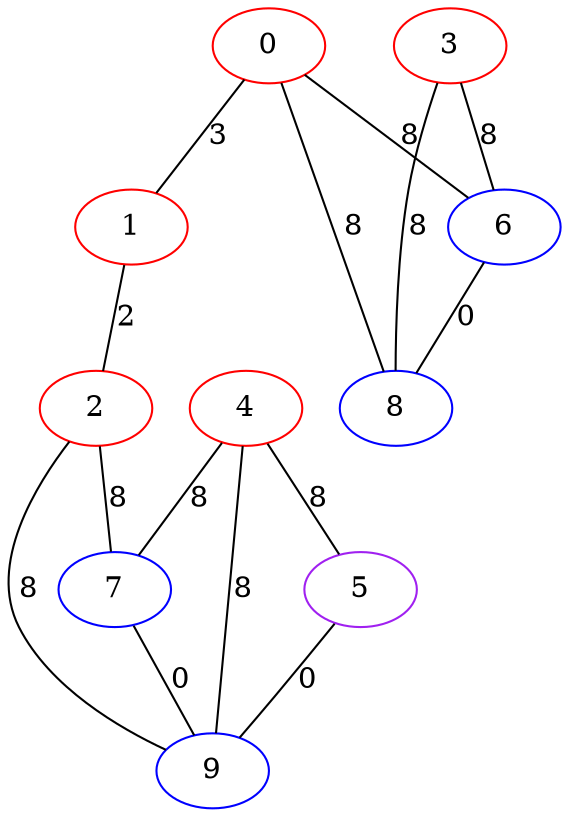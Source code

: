 graph "" {
0 [color=red, weight=1];
1 [color=red, weight=1];
2 [color=red, weight=1];
3 [color=red, weight=1];
4 [color=red, weight=1];
5 [color=purple, weight=4];
6 [color=blue, weight=3];
7 [color=blue, weight=3];
8 [color=blue, weight=3];
9 [color=blue, weight=3];
0 -- 8  [key=0, label=8];
0 -- 1  [key=0, label=3];
0 -- 6  [key=0, label=8];
1 -- 2  [key=0, label=2];
2 -- 9  [key=0, label=8];
2 -- 7  [key=0, label=8];
3 -- 8  [key=0, label=8];
3 -- 6  [key=0, label=8];
4 -- 9  [key=0, label=8];
4 -- 5  [key=0, label=8];
4 -- 7  [key=0, label=8];
5 -- 9  [key=0, label=0];
6 -- 8  [key=0, label=0];
7 -- 9  [key=0, label=0];
}
